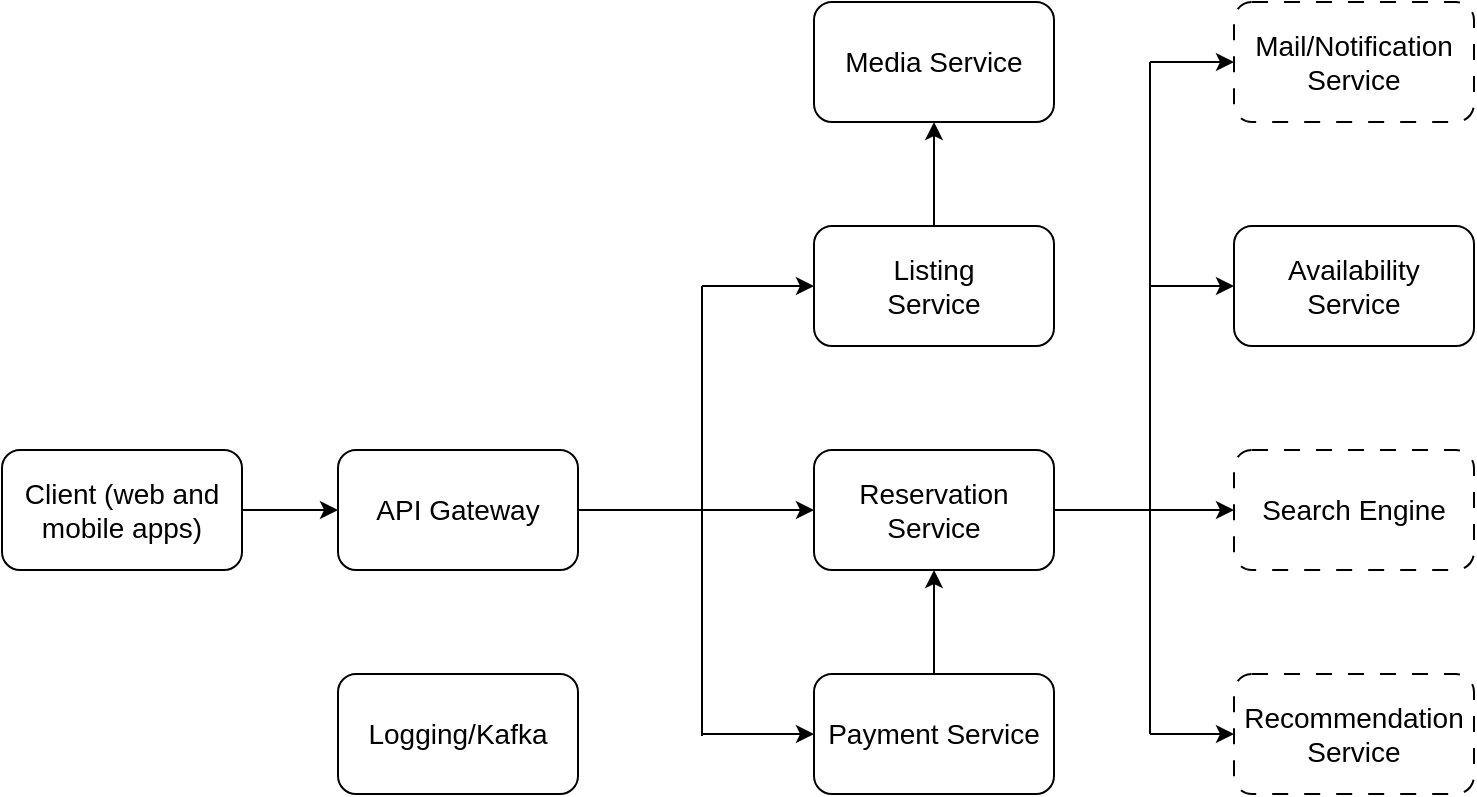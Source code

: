 <mxfile>
    <diagram id="FCRGm_lXvD4L7OINphgf" name="Page-1">
        <mxGraphModel dx="1351" dy="788" grid="1" gridSize="14" guides="1" tooltips="1" connect="1" arrows="1" fold="1" page="0" pageScale="1" pageWidth="850" pageHeight="1100" background="none" math="0" shadow="0">
            <root>
                <mxCell id="0"/>
                <mxCell id="1" parent="0"/>
                <mxCell id="5" style="edgeStyle=none;html=1;entryX=0.5;entryY=1;entryDx=0;entryDy=0;fontSize=14;" parent="1" source="3" target="4" edge="1">
                    <mxGeometry relative="1" as="geometry"/>
                </mxCell>
                <mxCell id="3" value="&lt;font style=&quot;font-size: 14px;&quot;&gt;Payment Service&lt;/font&gt;" style="rounded=1;whiteSpace=wrap;html=1;" parent="1" vertex="1">
                    <mxGeometry x="448" y="336" width="120" height="60" as="geometry"/>
                </mxCell>
                <mxCell id="4" value="&lt;font style=&quot;font-size: 14px;&quot;&gt;Reservation Service&lt;/font&gt;" style="rounded=1;whiteSpace=wrap;html=1;" parent="1" vertex="1">
                    <mxGeometry x="448" y="224" width="120" height="60" as="geometry"/>
                </mxCell>
                <mxCell id="6" value="&lt;font style=&quot;font-size: 14px;&quot;&gt;Recommendation&lt;br&gt;Service&lt;/font&gt;" style="rounded=1;whiteSpace=wrap;html=1;dashed=1;dashPattern=8 8;" parent="1" vertex="1">
                    <mxGeometry x="658" y="336" width="120" height="60" as="geometry"/>
                </mxCell>
                <mxCell id="7" value="&lt;font style=&quot;font-size: 14px;&quot;&gt;API Gateway&lt;/font&gt;" style="rounded=1;whiteSpace=wrap;html=1;" parent="1" vertex="1">
                    <mxGeometry x="210" y="224" width="120" height="60" as="geometry"/>
                </mxCell>
                <mxCell id="15" style="edgeStyle=none;html=1;entryX=0.5;entryY=1;entryDx=0;entryDy=0;" parent="1" source="8" target="14" edge="1">
                    <mxGeometry relative="1" as="geometry"/>
                </mxCell>
                <mxCell id="8" value="&lt;font style=&quot;font-size: 14px;&quot;&gt;Listing&lt;br&gt;Service&lt;/font&gt;" style="rounded=1;whiteSpace=wrap;html=1;" parent="1" vertex="1">
                    <mxGeometry x="448" y="112" width="120" height="60" as="geometry"/>
                </mxCell>
                <mxCell id="9" value="&lt;font style=&quot;font-size: 14px;&quot;&gt;Availability&lt;br&gt;Service&lt;/font&gt;" style="rounded=1;whiteSpace=wrap;html=1;" parent="1" vertex="1">
                    <mxGeometry x="658" y="112" width="120" height="60" as="geometry"/>
                </mxCell>
                <mxCell id="11" value="&lt;span style=&quot;font-size: 14px;&quot;&gt;Logging/Kafka&lt;/span&gt;" style="rounded=1;whiteSpace=wrap;html=1;" parent="1" vertex="1">
                    <mxGeometry x="210" y="336" width="120" height="60" as="geometry"/>
                </mxCell>
                <mxCell id="13" value="&lt;span style=&quot;font-size: 14px;&quot;&gt;Search Engine&lt;/span&gt;" style="rounded=1;whiteSpace=wrap;html=1;dashed=1;dashPattern=8 8;" parent="1" vertex="1">
                    <mxGeometry x="658" y="224" width="120" height="60" as="geometry"/>
                </mxCell>
                <mxCell id="14" value="&lt;span style=&quot;font-size: 14px;&quot;&gt;Media Service&lt;/span&gt;" style="rounded=1;whiteSpace=wrap;html=1;" parent="1" vertex="1">
                    <mxGeometry x="448" width="120" height="60" as="geometry"/>
                </mxCell>
                <mxCell id="17" value="" style="endArrow=none;html=1;exitX=1;exitY=0.5;exitDx=0;exitDy=0;" parent="1" source="4" edge="1">
                    <mxGeometry width="50" height="50" relative="1" as="geometry">
                        <mxPoint x="462" y="274" as="sourcePoint"/>
                        <mxPoint x="616" y="254" as="targetPoint"/>
                    </mxGeometry>
                </mxCell>
                <mxCell id="18" value="" style="endArrow=none;html=1;" parent="1" edge="1">
                    <mxGeometry width="50" height="50" relative="1" as="geometry">
                        <mxPoint x="616" y="366" as="sourcePoint"/>
                        <mxPoint x="616" y="30" as="targetPoint"/>
                    </mxGeometry>
                </mxCell>
                <mxCell id="19" value="" style="endArrow=classic;html=1;entryX=0;entryY=0.5;entryDx=0;entryDy=0;" parent="1" target="6" edge="1">
                    <mxGeometry width="50" height="50" relative="1" as="geometry">
                        <mxPoint x="616" y="366" as="sourcePoint"/>
                        <mxPoint x="596" y="210" as="targetPoint"/>
                    </mxGeometry>
                </mxCell>
                <mxCell id="20" value="" style="endArrow=classic;html=1;entryX=0;entryY=0.5;entryDx=0;entryDy=0;" parent="1" target="9" edge="1">
                    <mxGeometry width="50" height="50" relative="1" as="geometry">
                        <mxPoint x="616" y="142" as="sourcePoint"/>
                        <mxPoint x="596" y="210" as="targetPoint"/>
                    </mxGeometry>
                </mxCell>
                <mxCell id="21" value="" style="endArrow=classic;html=1;entryX=0;entryY=0.5;entryDx=0;entryDy=0;" parent="1" target="13" edge="1">
                    <mxGeometry width="50" height="50" relative="1" as="geometry">
                        <mxPoint x="616" y="254" as="sourcePoint"/>
                        <mxPoint x="596" y="210" as="targetPoint"/>
                    </mxGeometry>
                </mxCell>
                <mxCell id="22" value="" style="endArrow=none;html=1;" parent="1" edge="1">
                    <mxGeometry width="50" height="50" relative="1" as="geometry">
                        <mxPoint x="392" y="367" as="sourcePoint"/>
                        <mxPoint x="392" y="142" as="targetPoint"/>
                    </mxGeometry>
                </mxCell>
                <mxCell id="23" value="" style="endArrow=classic;html=1;entryX=0;entryY=0.5;entryDx=0;entryDy=0;" parent="1" target="8" edge="1">
                    <mxGeometry width="50" height="50" relative="1" as="geometry">
                        <mxPoint x="392" y="142" as="sourcePoint"/>
                        <mxPoint x="498" y="224" as="targetPoint"/>
                    </mxGeometry>
                </mxCell>
                <mxCell id="24" value="" style="endArrow=classic;html=1;entryX=0;entryY=0.5;entryDx=0;entryDy=0;" parent="1" target="3" edge="1">
                    <mxGeometry width="50" height="50" relative="1" as="geometry">
                        <mxPoint x="392" y="366" as="sourcePoint"/>
                        <mxPoint x="442" y="154" as="targetPoint"/>
                    </mxGeometry>
                </mxCell>
                <mxCell id="25" value="" style="endArrow=classic;html=1;exitX=1;exitY=0.5;exitDx=0;exitDy=0;entryX=0;entryY=0.5;entryDx=0;entryDy=0;" parent="1" source="7" target="4" edge="1">
                    <mxGeometry width="50" height="50" relative="1" as="geometry">
                        <mxPoint x="392" y="274" as="sourcePoint"/>
                        <mxPoint x="442" y="224" as="targetPoint"/>
                    </mxGeometry>
                </mxCell>
                <mxCell id="27" style="edgeStyle=none;html=1;entryX=0;entryY=0.5;entryDx=0;entryDy=0;" parent="1" source="26" target="7" edge="1">
                    <mxGeometry relative="1" as="geometry"/>
                </mxCell>
                <mxCell id="26" value="&lt;font style=&quot;font-size: 14px;&quot;&gt;Client (web and mobile apps)&lt;/font&gt;" style="rounded=1;whiteSpace=wrap;html=1;" parent="1" vertex="1">
                    <mxGeometry x="42" y="224" width="120" height="60" as="geometry"/>
                </mxCell>
                <mxCell id="28" value="&lt;font style=&quot;font-size: 14px;&quot;&gt;Mail/Notification&lt;br&gt;Service&lt;/font&gt;" style="rounded=1;whiteSpace=wrap;html=1;dashed=1;dashPattern=8 8;" parent="1" vertex="1">
                    <mxGeometry x="658" width="120" height="60" as="geometry"/>
                </mxCell>
                <mxCell id="29" value="" style="endArrow=classic;html=1;entryX=0;entryY=0.5;entryDx=0;entryDy=0;" parent="1" target="28" edge="1">
                    <mxGeometry width="50" height="50" relative="1" as="geometry">
                        <mxPoint x="616" y="30" as="sourcePoint"/>
                        <mxPoint x="582" y="140" as="targetPoint"/>
                    </mxGeometry>
                </mxCell>
            </root>
        </mxGraphModel>
    </diagram>
</mxfile>